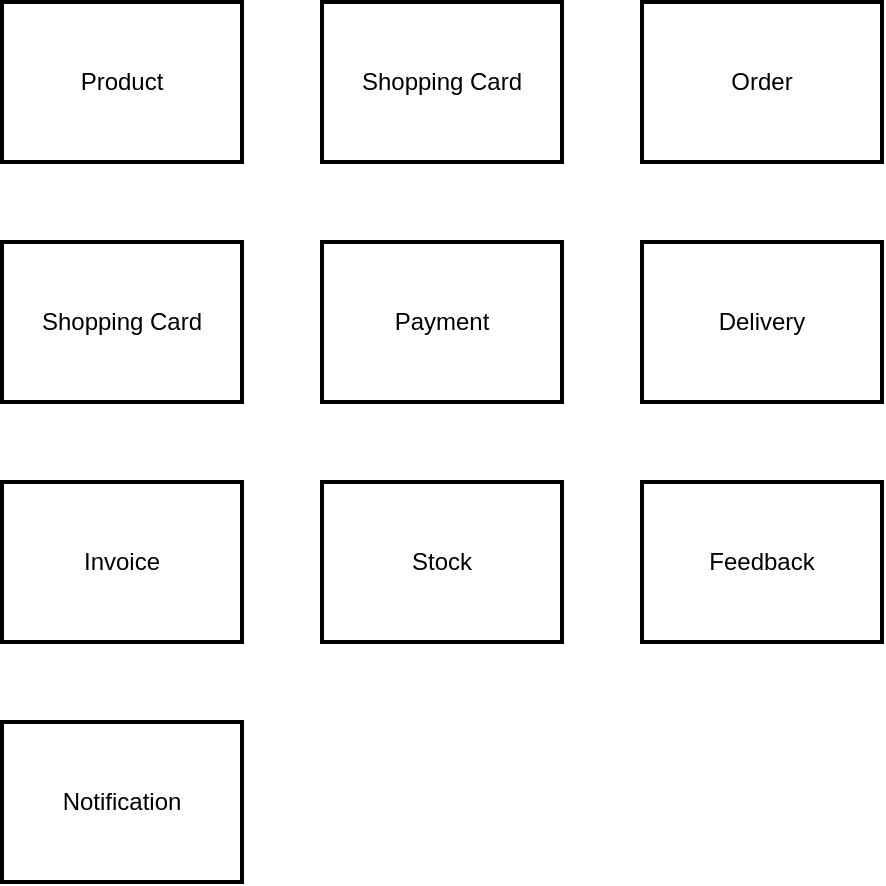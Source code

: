 <mxfile version="17.2.4" type="device" pages="4"><diagram id="XKKu7zmrQQkT7nBufULD" name="Overall"><mxGraphModel dx="1422" dy="905" grid="1" gridSize="10" guides="1" tooltips="1" connect="1" arrows="1" fold="1" page="1" pageScale="1" pageWidth="850" pageHeight="1100" math="0" shadow="0"><root><mxCell id="0"/><mxCell id="1" parent="0"/><mxCell id="fDYTYvvGts90GGaS3jDY-1" value="Order" style="rounded=0;whiteSpace=wrap;html=1;strokeWidth=2;" parent="1" vertex="1"><mxGeometry x="360" y="40" width="120" height="80" as="geometry"/></mxCell><mxCell id="fDYTYvvGts90GGaS3jDY-2" value="Payment" style="rounded=0;whiteSpace=wrap;html=1;strokeWidth=2;" parent="1" vertex="1"><mxGeometry x="200" y="160" width="120" height="80" as="geometry"/></mxCell><mxCell id="fDYTYvvGts90GGaS3jDY-3" value="Product" style="rounded=0;whiteSpace=wrap;html=1;strokeWidth=2;" parent="1" vertex="1"><mxGeometry x="40" y="40" width="120" height="80" as="geometry"/></mxCell><mxCell id="fDYTYvvGts90GGaS3jDY-4" value="Delivery" style="rounded=0;whiteSpace=wrap;html=1;strokeWidth=2;" parent="1" vertex="1"><mxGeometry x="360" y="160" width="120" height="80" as="geometry"/></mxCell><mxCell id="fDYTYvvGts90GGaS3jDY-5" value="Shopping Card" style="rounded=0;whiteSpace=wrap;html=1;strokeWidth=2;" parent="1" vertex="1"><mxGeometry x="200" y="40" width="120" height="80" as="geometry"/></mxCell><mxCell id="fDYTYvvGts90GGaS3jDY-6" value="Shopping Card" style="rounded=0;whiteSpace=wrap;html=1;strokeWidth=2;" parent="1" vertex="1"><mxGeometry x="40" y="160" width="120" height="80" as="geometry"/></mxCell><mxCell id="fDYTYvvGts90GGaS3jDY-7" value="Invoice" style="rounded=0;whiteSpace=wrap;html=1;strokeWidth=2;" parent="1" vertex="1"><mxGeometry x="40" y="280" width="120" height="80" as="geometry"/></mxCell><mxCell id="fDYTYvvGts90GGaS3jDY-8" value="Stock" style="rounded=0;whiteSpace=wrap;html=1;strokeWidth=2;" parent="1" vertex="1"><mxGeometry x="200" y="280" width="120" height="80" as="geometry"/></mxCell><mxCell id="fDYTYvvGts90GGaS3jDY-9" value="Feedback" style="rounded=0;whiteSpace=wrap;html=1;strokeWidth=2;" parent="1" vertex="1"><mxGeometry x="360" y="280" width="120" height="80" as="geometry"/></mxCell><mxCell id="fD6OujMyTCMcGxPJOsqf-1" value="Notification" style="rounded=0;whiteSpace=wrap;html=1;strokeWidth=2;" parent="1" vertex="1"><mxGeometry x="40" y="400" width="120" height="80" as="geometry"/></mxCell></root></mxGraphModel></diagram><diagram id="leaEpReuKaSmkQwBDSks" name="Actors"><mxGraphModel dx="1422" dy="905" grid="1" gridSize="10" guides="1" tooltips="1" connect="1" arrows="1" fold="1" page="1" pageScale="1" pageWidth="850" pageHeight="1100" math="0" shadow="0"><root><mxCell id="y35GVgsWBhr-1pS4el-O-0"/><mxCell id="y35GVgsWBhr-1pS4el-O-1" parent="y35GVgsWBhr-1pS4el-O-0"/><mxCell id="-D-MIs3W3urW9XPbBbmu-5" style="edgeStyle=orthogonalEdgeStyle;rounded=0;orthogonalLoop=1;jettySize=auto;html=1;entryX=0;entryY=0.5;entryDx=0;entryDy=0;" parent="y35GVgsWBhr-1pS4el-O-1" source="-D-MIs3W3urW9XPbBbmu-0" target="-D-MIs3W3urW9XPbBbmu-1" edge="1"><mxGeometry relative="1" as="geometry"/></mxCell><mxCell id="-D-MIs3W3urW9XPbBbmu-6" style="edgeStyle=orthogonalEdgeStyle;rounded=0;orthogonalLoop=1;jettySize=auto;html=1;entryX=0;entryY=0.5;entryDx=0;entryDy=0;" parent="y35GVgsWBhr-1pS4el-O-1" source="-D-MIs3W3urW9XPbBbmu-0" target="-D-MIs3W3urW9XPbBbmu-3" edge="1"><mxGeometry relative="1" as="geometry"/></mxCell><mxCell id="-D-MIs3W3urW9XPbBbmu-7" style="edgeStyle=orthogonalEdgeStyle;rounded=0;orthogonalLoop=1;jettySize=auto;html=1;entryX=0;entryY=0.5;entryDx=0;entryDy=0;" parent="y35GVgsWBhr-1pS4el-O-1" source="-D-MIs3W3urW9XPbBbmu-0" target="-D-MIs3W3urW9XPbBbmu-4" edge="1"><mxGeometry relative="1" as="geometry"/></mxCell><mxCell id="-D-MIs3W3urW9XPbBbmu-0" value="Actors" style="rounded=1;whiteSpace=wrap;html=1;fillColor=#fff2cc;strokeColor=#d6b656;strokeWidth=2;" parent="y35GVgsWBhr-1pS4el-O-1" vertex="1"><mxGeometry x="40" y="80" width="120" height="40" as="geometry"/></mxCell><mxCell id="-D-MIs3W3urW9XPbBbmu-1" value="Customer" style="rounded=1;whiteSpace=wrap;html=1;fillColor=#ffe6cc;strokeColor=#d79b00;strokeWidth=2;" parent="y35GVgsWBhr-1pS4el-O-1" vertex="1"><mxGeometry x="120" y="160" width="120" height="40" as="geometry"/></mxCell><mxCell id="-D-MIs3W3urW9XPbBbmu-3" value="Merchant" style="rounded=1;whiteSpace=wrap;html=1;fillColor=#ffe6cc;strokeColor=#d79b00;strokeWidth=2;" parent="y35GVgsWBhr-1pS4el-O-1" vertex="1"><mxGeometry x="120" y="240" width="120" height="40" as="geometry"/></mxCell><mxCell id="-D-MIs3W3urW9XPbBbmu-12" style="edgeStyle=orthogonalEdgeStyle;rounded=0;orthogonalLoop=1;jettySize=auto;html=1;entryX=0;entryY=0.5;entryDx=0;entryDy=0;" parent="y35GVgsWBhr-1pS4el-O-1" source="-D-MIs3W3urW9XPbBbmu-4" target="-D-MIs3W3urW9XPbBbmu-8" edge="1"><mxGeometry relative="1" as="geometry"/></mxCell><mxCell id="-D-MIs3W3urW9XPbBbmu-13" style="edgeStyle=orthogonalEdgeStyle;rounded=0;orthogonalLoop=1;jettySize=auto;html=1;entryX=0;entryY=0.5;entryDx=0;entryDy=0;" parent="y35GVgsWBhr-1pS4el-O-1" source="-D-MIs3W3urW9XPbBbmu-4" target="-D-MIs3W3urW9XPbBbmu-9" edge="1"><mxGeometry relative="1" as="geometry"/></mxCell><mxCell id="-D-MIs3W3urW9XPbBbmu-14" style="edgeStyle=orthogonalEdgeStyle;rounded=0;orthogonalLoop=1;jettySize=auto;html=1;entryX=0;entryY=0.5;entryDx=0;entryDy=0;" parent="y35GVgsWBhr-1pS4el-O-1" source="-D-MIs3W3urW9XPbBbmu-4" target="-D-MIs3W3urW9XPbBbmu-10" edge="1"><mxGeometry relative="1" as="geometry"/></mxCell><mxCell id="-D-MIs3W3urW9XPbBbmu-15" style="edgeStyle=orthogonalEdgeStyle;rounded=0;orthogonalLoop=1;jettySize=auto;html=1;entryX=0;entryY=0.5;entryDx=0;entryDy=0;" parent="y35GVgsWBhr-1pS4el-O-1" source="-D-MIs3W3urW9XPbBbmu-4" target="-D-MIs3W3urW9XPbBbmu-11" edge="1"><mxGeometry relative="1" as="geometry"/></mxCell><mxCell id="-D-MIs3W3urW9XPbBbmu-4" value="Operators" style="rounded=1;whiteSpace=wrap;html=1;fillColor=#f5f5f5;strokeColor=#666666;strokeWidth=2;fontColor=#333333;" parent="y35GVgsWBhr-1pS4el-O-1" vertex="1"><mxGeometry x="120" y="320" width="120" height="40" as="geometry"/></mxCell><mxCell id="-D-MIs3W3urW9XPbBbmu-8" value="Administrator" style="rounded=1;whiteSpace=wrap;html=1;fillColor=#fff2cc;strokeColor=#d6b656;strokeWidth=2;" parent="y35GVgsWBhr-1pS4el-O-1" vertex="1"><mxGeometry x="200" y="400" width="120" height="40" as="geometry"/></mxCell><mxCell id="-D-MIs3W3urW9XPbBbmu-9" value="Accountant" style="rounded=1;whiteSpace=wrap;html=1;fillColor=#fff2cc;strokeColor=#d6b656;strokeWidth=2;" parent="y35GVgsWBhr-1pS4el-O-1" vertex="1"><mxGeometry x="200" y="480" width="120" height="40" as="geometry"/></mxCell><mxCell id="-D-MIs3W3urW9XPbBbmu-10" value="Customer Service" style="rounded=1;whiteSpace=wrap;html=1;fillColor=#fff2cc;strokeColor=#d6b656;strokeWidth=2;" parent="y35GVgsWBhr-1pS4el-O-1" vertex="1"><mxGeometry x="200" y="560" width="120" height="40" as="geometry"/></mxCell><mxCell id="-D-MIs3W3urW9XPbBbmu-11" value="Tech Operator" style="rounded=1;whiteSpace=wrap;html=1;fillColor=#fff2cc;strokeColor=#d6b656;strokeWidth=2;" parent="y35GVgsWBhr-1pS4el-O-1" vertex="1"><mxGeometry x="200" y="640" width="120" height="40" as="geometry"/></mxCell></root></mxGraphModel></diagram><diagram id="HozbdQM-n9A7Jm42kcKc" name="Uc.Order"><mxGraphModel dx="1422" dy="905" grid="1" gridSize="10" guides="1" tooltips="1" connect="1" arrows="1" fold="1" page="1" pageScale="1" pageWidth="850" pageHeight="1100" math="0" shadow="0"><root><mxCell id="ir5OeVjMrDQCCQgO7q_2-0"/><mxCell id="ir5OeVjMrDQCCQgO7q_2-1" parent="ir5OeVjMrDQCCQgO7q_2-0"/><mxCell id="fOCqxOL8CMVaF1_IXiJN-58" value="" style="rounded=0;whiteSpace=wrap;html=1;strokeWidth=2;dashed=1;" parent="ir5OeVjMrDQCCQgO7q_2-1" vertex="1"><mxGeometry x="160" y="70" width="200" height="740" as="geometry"/></mxCell><mxCell id="ir5OeVjMrDQCCQgO7q_2-2" value="Customer" style="shape=umlActor;verticalLabelPosition=bottom;verticalAlign=top;html=1;outlineConnect=0;fillColor=#e1d5e7;strokeColor=#9673a6;" parent="ir5OeVjMrDQCCQgO7q_2-1" vertex="1"><mxGeometry x="30" y="110" width="30" height="60" as="geometry"/></mxCell><mxCell id="fOCqxOL8CMVaF1_IXiJN-3" value="Create" style="ellipse;whiteSpace=wrap;html=1;strokeWidth=2;fillColor=#ffe6cc;strokeColor=#d79b00;" parent="ir5OeVjMrDQCCQgO7q_2-1" vertex="1"><mxGeometry x="200" y="120" width="120" height="40" as="geometry"/></mxCell><mxCell id="fOCqxOL8CMVaF1_IXiJN-4" value="Update" style="ellipse;whiteSpace=wrap;html=1;strokeWidth=2;fillColor=#ffe6cc;strokeColor=#d79b00;" parent="ir5OeVjMrDQCCQgO7q_2-1" vertex="1"><mxGeometry x="200" y="200" width="120" height="40" as="geometry"/></mxCell><mxCell id="fOCqxOL8CMVaF1_IXiJN-5" value="Payment" style="ellipse;whiteSpace=wrap;html=1;strokeWidth=2;fillColor=#ffe6cc;strokeColor=#d79b00;" parent="ir5OeVjMrDQCCQgO7q_2-1" vertex="1"><mxGeometry x="200" y="280" width="120" height="40" as="geometry"/></mxCell><mxCell id="fOCqxOL8CMVaF1_IXiJN-9" value="" style="endArrow=classic;html=1;rounded=0;exitX=1;exitY=0.333;exitDx=0;exitDy=0;exitPerimeter=0;entryX=0;entryY=0.5;entryDx=0;entryDy=0;" parent="ir5OeVjMrDQCCQgO7q_2-1" source="ir5OeVjMrDQCCQgO7q_2-2" target="fOCqxOL8CMVaF1_IXiJN-3" edge="1"><mxGeometry width="50" height="50" relative="1" as="geometry"><mxPoint x="400" y="270" as="sourcePoint"/><mxPoint x="450" y="220" as="targetPoint"/></mxGeometry></mxCell><mxCell id="fOCqxOL8CMVaF1_IXiJN-10" value="" style="endArrow=classic;html=1;rounded=0;exitX=1;exitY=0.333;exitDx=0;exitDy=0;exitPerimeter=0;entryX=0;entryY=0.5;entryDx=0;entryDy=0;" parent="ir5OeVjMrDQCCQgO7q_2-1" source="ir5OeVjMrDQCCQgO7q_2-2" target="fOCqxOL8CMVaF1_IXiJN-4" edge="1"><mxGeometry width="50" height="50" relative="1" as="geometry"><mxPoint x="70" y="140" as="sourcePoint"/><mxPoint x="210" y="130" as="targetPoint"/></mxGeometry></mxCell><mxCell id="fOCqxOL8CMVaF1_IXiJN-11" value="" style="endArrow=classic;html=1;rounded=0;exitX=1;exitY=0.333;exitDx=0;exitDy=0;exitPerimeter=0;entryX=0;entryY=0.5;entryDx=0;entryDy=0;" parent="ir5OeVjMrDQCCQgO7q_2-1" source="ir5OeVjMrDQCCQgO7q_2-2" target="fOCqxOL8CMVaF1_IXiJN-5" edge="1"><mxGeometry width="50" height="50" relative="1" as="geometry"><mxPoint x="70" y="140" as="sourcePoint"/><mxPoint x="210" y="250" as="targetPoint"/></mxGeometry></mxCell><mxCell id="fOCqxOL8CMVaF1_IXiJN-12" value="Confirmation" style="ellipse;whiteSpace=wrap;html=1;strokeWidth=2;fillColor=#ffe6cc;strokeColor=#d79b00;" parent="ir5OeVjMrDQCCQgO7q_2-1" vertex="1"><mxGeometry x="200" y="360" width="120" height="40" as="geometry"/></mxCell><mxCell id="fOCqxOL8CMVaF1_IXiJN-13" value="Deliver" style="ellipse;whiteSpace=wrap;html=1;strokeWidth=2;fillColor=#ffe6cc;strokeColor=#d79b00;" parent="ir5OeVjMrDQCCQgO7q_2-1" vertex="1"><mxGeometry x="200" y="440" width="120" height="40" as="geometry"/></mxCell><mxCell id="fOCqxOL8CMVaF1_IXiJN-14" value="Feedback" style="ellipse;whiteSpace=wrap;html=1;strokeWidth=2;fillColor=#ffe6cc;strokeColor=#d79b00;" parent="ir5OeVjMrDQCCQgO7q_2-1" vertex="1"><mxGeometry x="200" y="520" width="120" height="40" as="geometry"/></mxCell><mxCell id="fOCqxOL8CMVaF1_IXiJN-15" value="Return" style="ellipse;whiteSpace=wrap;html=1;strokeWidth=2;fillColor=#ffe6cc;strokeColor=#d79b00;" parent="ir5OeVjMrDQCCQgO7q_2-1" vertex="1"><mxGeometry x="200" y="600" width="120" height="40" as="geometry"/></mxCell><mxCell id="fOCqxOL8CMVaF1_IXiJN-17" value="" style="endArrow=classic;html=1;rounded=0;exitX=1;exitY=0.333;exitDx=0;exitDy=0;exitPerimeter=0;entryX=0;entryY=0.5;entryDx=0;entryDy=0;" parent="ir5OeVjMrDQCCQgO7q_2-1" source="ir5OeVjMrDQCCQgO7q_2-2" target="fOCqxOL8CMVaF1_IXiJN-14" edge="1"><mxGeometry width="50" height="50" relative="1" as="geometry"><mxPoint x="70" y="140" as="sourcePoint"/><mxPoint x="210" y="310" as="targetPoint"/></mxGeometry></mxCell><mxCell id="fOCqxOL8CMVaF1_IXiJN-18" value="" style="endArrow=none;html=1;rounded=0;exitX=1;exitY=0.333;exitDx=0;exitDy=0;exitPerimeter=0;entryX=0;entryY=0.5;entryDx=0;entryDy=0;startArrow=classic;startFill=1;endFill=0;" parent="ir5OeVjMrDQCCQgO7q_2-1" source="ir5OeVjMrDQCCQgO7q_2-2" target="fOCqxOL8CMVaF1_IXiJN-13" edge="1"><mxGeometry width="50" height="50" relative="1" as="geometry"><mxPoint x="70" y="140" as="sourcePoint"/><mxPoint x="210" y="550" as="targetPoint"/></mxGeometry></mxCell><mxCell id="fOCqxOL8CMVaF1_IXiJN-19" value="Administrator" style="shape=umlActor;verticalLabelPosition=bottom;verticalAlign=top;html=1;outlineConnect=0;fillColor=#e1d5e7;strokeColor=#9673a6;" parent="ir5OeVjMrDQCCQgO7q_2-1" vertex="1"><mxGeometry x="410" y="110" width="30" height="60" as="geometry"/></mxCell><mxCell id="fOCqxOL8CMVaF1_IXiJN-22" value="Shipper" style="shape=umlActor;verticalLabelPosition=bottom;verticalAlign=top;html=1;outlineConnect=0;fillColor=#e1d5e7;strokeColor=#9673a6;" parent="ir5OeVjMrDQCCQgO7q_2-1" vertex="1"><mxGeometry x="410" y="310" width="30" height="60" as="geometry"/></mxCell><mxCell id="fOCqxOL8CMVaF1_IXiJN-23" value="" style="endArrow=classic;html=1;rounded=0;exitX=0;exitY=0.333;exitDx=0;exitDy=0;exitPerimeter=0;entryX=1;entryY=0.5;entryDx=0;entryDy=0;" parent="ir5OeVjMrDQCCQgO7q_2-1" source="fOCqxOL8CMVaF1_IXiJN-22" target="fOCqxOL8CMVaF1_IXiJN-13" edge="1"><mxGeometry width="50" height="50" relative="1" as="geometry"><mxPoint x="70" y="140" as="sourcePoint"/><mxPoint x="210" y="470" as="targetPoint"/></mxGeometry></mxCell><mxCell id="fOCqxOL8CMVaF1_IXiJN-24" value="" style="endArrow=classic;html=1;rounded=0;entryX=0;entryY=0.5;entryDx=0;entryDy=0;" parent="ir5OeVjMrDQCCQgO7q_2-1" target="fOCqxOL8CMVaF1_IXiJN-15" edge="1"><mxGeometry width="50" height="50" relative="1" as="geometry"><mxPoint x="60" y="130" as="sourcePoint"/><mxPoint x="190" y="620" as="targetPoint"/></mxGeometry></mxCell><mxCell id="fOCqxOL8CMVaF1_IXiJN-26" value="" style="endArrow=classic;html=1;rounded=0;exitX=0;exitY=0.333;exitDx=0;exitDy=0;exitPerimeter=0;entryX=1;entryY=0.5;entryDx=0;entryDy=0;" parent="ir5OeVjMrDQCCQgO7q_2-1" source="fOCqxOL8CMVaF1_IXiJN-19" target="fOCqxOL8CMVaF1_IXiJN-12" edge="1"><mxGeometry width="50" height="50" relative="1" as="geometry"><mxPoint x="470" y="390" as="sourcePoint"/><mxPoint x="330" y="470" as="targetPoint"/></mxGeometry></mxCell><mxCell id="fOCqxOL8CMVaF1_IXiJN-28" value="Cancel" style="ellipse;whiteSpace=wrap;html=1;strokeWidth=2;fillColor=#ffe6cc;strokeColor=#d79b00;" parent="ir5OeVjMrDQCCQgO7q_2-1" vertex="1"><mxGeometry x="200" y="680" width="120" height="40" as="geometry"/></mxCell><mxCell id="fOCqxOL8CMVaF1_IXiJN-29" value="Complete" style="ellipse;whiteSpace=wrap;html=1;strokeWidth=2;fillColor=#ffe6cc;strokeColor=#d79b00;" parent="ir5OeVjMrDQCCQgO7q_2-1" vertex="1"><mxGeometry x="200" y="760" width="120" height="40" as="geometry"/></mxCell><mxCell id="fOCqxOL8CMVaF1_IXiJN-30" value="" style="endArrow=classic;html=1;rounded=0;entryX=0;entryY=0.5;entryDx=0;entryDy=0;exitX=1;exitY=0.333;exitDx=0;exitDy=0;exitPerimeter=0;" parent="ir5OeVjMrDQCCQgO7q_2-1" source="ir5OeVjMrDQCCQgO7q_2-2" target="fOCqxOL8CMVaF1_IXiJN-28" edge="1"><mxGeometry width="50" height="50" relative="1" as="geometry"><mxPoint x="70" y="140" as="sourcePoint"/><mxPoint x="210" y="630" as="targetPoint"/></mxGeometry></mxCell><mxCell id="fOCqxOL8CMVaF1_IXiJN-31" value="" style="endArrow=classic;html=1;rounded=0;entryX=0;entryY=0.5;entryDx=0;entryDy=0;exitX=1;exitY=0.333;exitDx=0;exitDy=0;exitPerimeter=0;" parent="ir5OeVjMrDQCCQgO7q_2-1" source="ir5OeVjMrDQCCQgO7q_2-2" target="fOCqxOL8CMVaF1_IXiJN-29" edge="1"><mxGeometry width="50" height="50" relative="1" as="geometry"><mxPoint x="70" y="140" as="sourcePoint"/><mxPoint x="210" y="710" as="targetPoint"/></mxGeometry></mxCell><mxCell id="fOCqxOL8CMVaF1_IXiJN-59" value="Order System" style="text;html=1;strokeColor=none;fillColor=#f5f5f5;align=center;verticalAlign=middle;whiteSpace=wrap;rounded=0;dashed=1;fontStyle=1;fontColor=#333333;" parent="ir5OeVjMrDQCCQgO7q_2-1" vertex="1"><mxGeometry x="160" y="70" width="90" height="30" as="geometry"/></mxCell></root></mxGraphModel></diagram><diagram id="M7YOWQ_VX9vbnUq3EB52" name="Uc.Product"><mxGraphModel dx="1422" dy="905" grid="1" gridSize="10" guides="1" tooltips="1" connect="1" arrows="1" fold="1" page="1" pageScale="1" pageWidth="850" pageHeight="1100" math="0" shadow="0"><root><mxCell id="OstVuGZYChYldKcq5i6H-0"/><mxCell id="OstVuGZYChYldKcq5i6H-1" parent="OstVuGZYChYldKcq5i6H-0"/><mxCell id="JTooRbsyHxWpo7XuXO2k-0" value="" style="rounded=0;whiteSpace=wrap;html=1;strokeWidth=2;dashed=1;" vertex="1" parent="OstVuGZYChYldKcq5i6H-1"><mxGeometry x="160" y="70" width="290" height="370" as="geometry"/></mxCell><mxCell id="VZrOfTp3i14GbOvsJy_P-0" value="List-up" style="ellipse;whiteSpace=wrap;html=1;strokeWidth=2;fillColor=#ffe6cc;strokeColor=#d79b00;" vertex="1" parent="OstVuGZYChYldKcq5i6H-1"><mxGeometry x="200" y="120" width="120" height="40" as="geometry"/></mxCell><mxCell id="VZrOfTp3i14GbOvsJy_P-1" value="Fulltext Search" style="ellipse;whiteSpace=wrap;html=1;strokeWidth=2;fillColor=#ffe6cc;strokeColor=#d79b00;" vertex="1" parent="OstVuGZYChYldKcq5i6H-1"><mxGeometry x="280" y="190" width="120" height="40" as="geometry"/></mxCell><mxCell id="VZrOfTp3i14GbOvsJy_P-3" value="Auto Complete" style="ellipse;whiteSpace=wrap;html=1;strokeWidth=2;fillColor=#ffe6cc;strokeColor=#d79b00;" vertex="1" parent="OstVuGZYChYldKcq5i6H-1"><mxGeometry x="290" y="270" width="120" height="40" as="geometry"/></mxCell><mxCell id="VZrOfTp3i14GbOvsJy_P-6" value="Add to Shopping Card" style="ellipse;whiteSpace=wrap;html=1;strokeWidth=2;fillColor=#ffe6cc;strokeColor=#d79b00;" vertex="1" parent="OstVuGZYChYldKcq5i6H-1"><mxGeometry x="210" y="330" width="120" height="40" as="geometry"/></mxCell><mxCell id="-0RaPumYzOrC1NpciM6Q-0" value="Customer" style="shape=umlActor;verticalLabelPosition=bottom;verticalAlign=top;html=1;outlineConnect=0;fillColor=#e1d5e7;strokeColor=#9673a6;" vertex="1" parent="OstVuGZYChYldKcq5i6H-1"><mxGeometry x="30" y="120" width="30" height="60" as="geometry"/></mxCell><mxCell id="-0RaPumYzOrC1NpciM6Q-1" value="" style="endArrow=classic;html=1;rounded=0;entryX=0;entryY=0.5;entryDx=0;entryDy=0;exitX=1;exitY=0.333;exitDx=0;exitDy=0;exitPerimeter=0;" edge="1" parent="OstVuGZYChYldKcq5i6H-1" source="-0RaPumYzOrC1NpciM6Q-0" target="VZrOfTp3i14GbOvsJy_P-0"><mxGeometry width="50" height="50" relative="1" as="geometry"><mxPoint x="400" y="480" as="sourcePoint"/><mxPoint x="450" y="430" as="targetPoint"/></mxGeometry></mxCell><mxCell id="-0RaPumYzOrC1NpciM6Q-2" value="" style="endArrow=classic;html=1;rounded=0;entryX=0;entryY=0.5;entryDx=0;entryDy=0;exitX=1;exitY=0.333;exitDx=0;exitDy=0;exitPerimeter=0;" edge="1" parent="OstVuGZYChYldKcq5i6H-1" source="-0RaPumYzOrC1NpciM6Q-0" target="VZrOfTp3i14GbOvsJy_P-1"><mxGeometry width="50" height="50" relative="1" as="geometry"><mxPoint x="70" y="150" as="sourcePoint"/><mxPoint x="210" y="150" as="targetPoint"/></mxGeometry></mxCell><mxCell id="-0RaPumYzOrC1NpciM6Q-3" value="" style="endArrow=classic;html=1;rounded=0;entryX=0;entryY=0.5;entryDx=0;entryDy=0;exitX=1;exitY=0.333;exitDx=0;exitDy=0;exitPerimeter=0;" edge="1" parent="OstVuGZYChYldKcq5i6H-1" source="-0RaPumYzOrC1NpciM6Q-0" target="VZrOfTp3i14GbOvsJy_P-6"><mxGeometry width="50" height="50" relative="1" as="geometry"><mxPoint x="70" y="150" as="sourcePoint"/><mxPoint x="210" y="270" as="targetPoint"/></mxGeometry></mxCell><mxCell id="JTooRbsyHxWpo7XuXO2k-1" value="Product System" style="text;html=1;strokeColor=none;fillColor=#f5f5f5;align=center;verticalAlign=middle;whiteSpace=wrap;rounded=0;dashed=1;fontStyle=1;fontColor=#333333;" vertex="1" parent="OstVuGZYChYldKcq5i6H-1"><mxGeometry x="160" y="70" width="120" height="30" as="geometry"/></mxCell><mxCell id="Vb8Oipvkw2ehNX3zn6eY-0" value="" style="endArrow=classic;html=1;rounded=0;entryX=0;entryY=0.5;entryDx=0;entryDy=0;exitX=1;exitY=0.333;exitDx=0;exitDy=0;exitPerimeter=0;" edge="1" parent="OstVuGZYChYldKcq5i6H-1" source="-0RaPumYzOrC1NpciM6Q-0" target="VZrOfTp3i14GbOvsJy_P-3"><mxGeometry width="50" height="50" relative="1" as="geometry"><mxPoint x="70" y="150" as="sourcePoint"/><mxPoint x="210" y="230" as="targetPoint"/></mxGeometry></mxCell></root></mxGraphModel></diagram></mxfile>